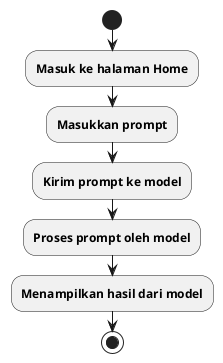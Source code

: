 @startuml ChatAIActivity
start
:<b>Masuk ke halaman Home;
:<b>Masukkan prompt;
:<b>Kirim prompt ke model;
:<b>Proses prompt oleh model;
:<b>Menampilkan hasil dari model;
stop
@enduml
